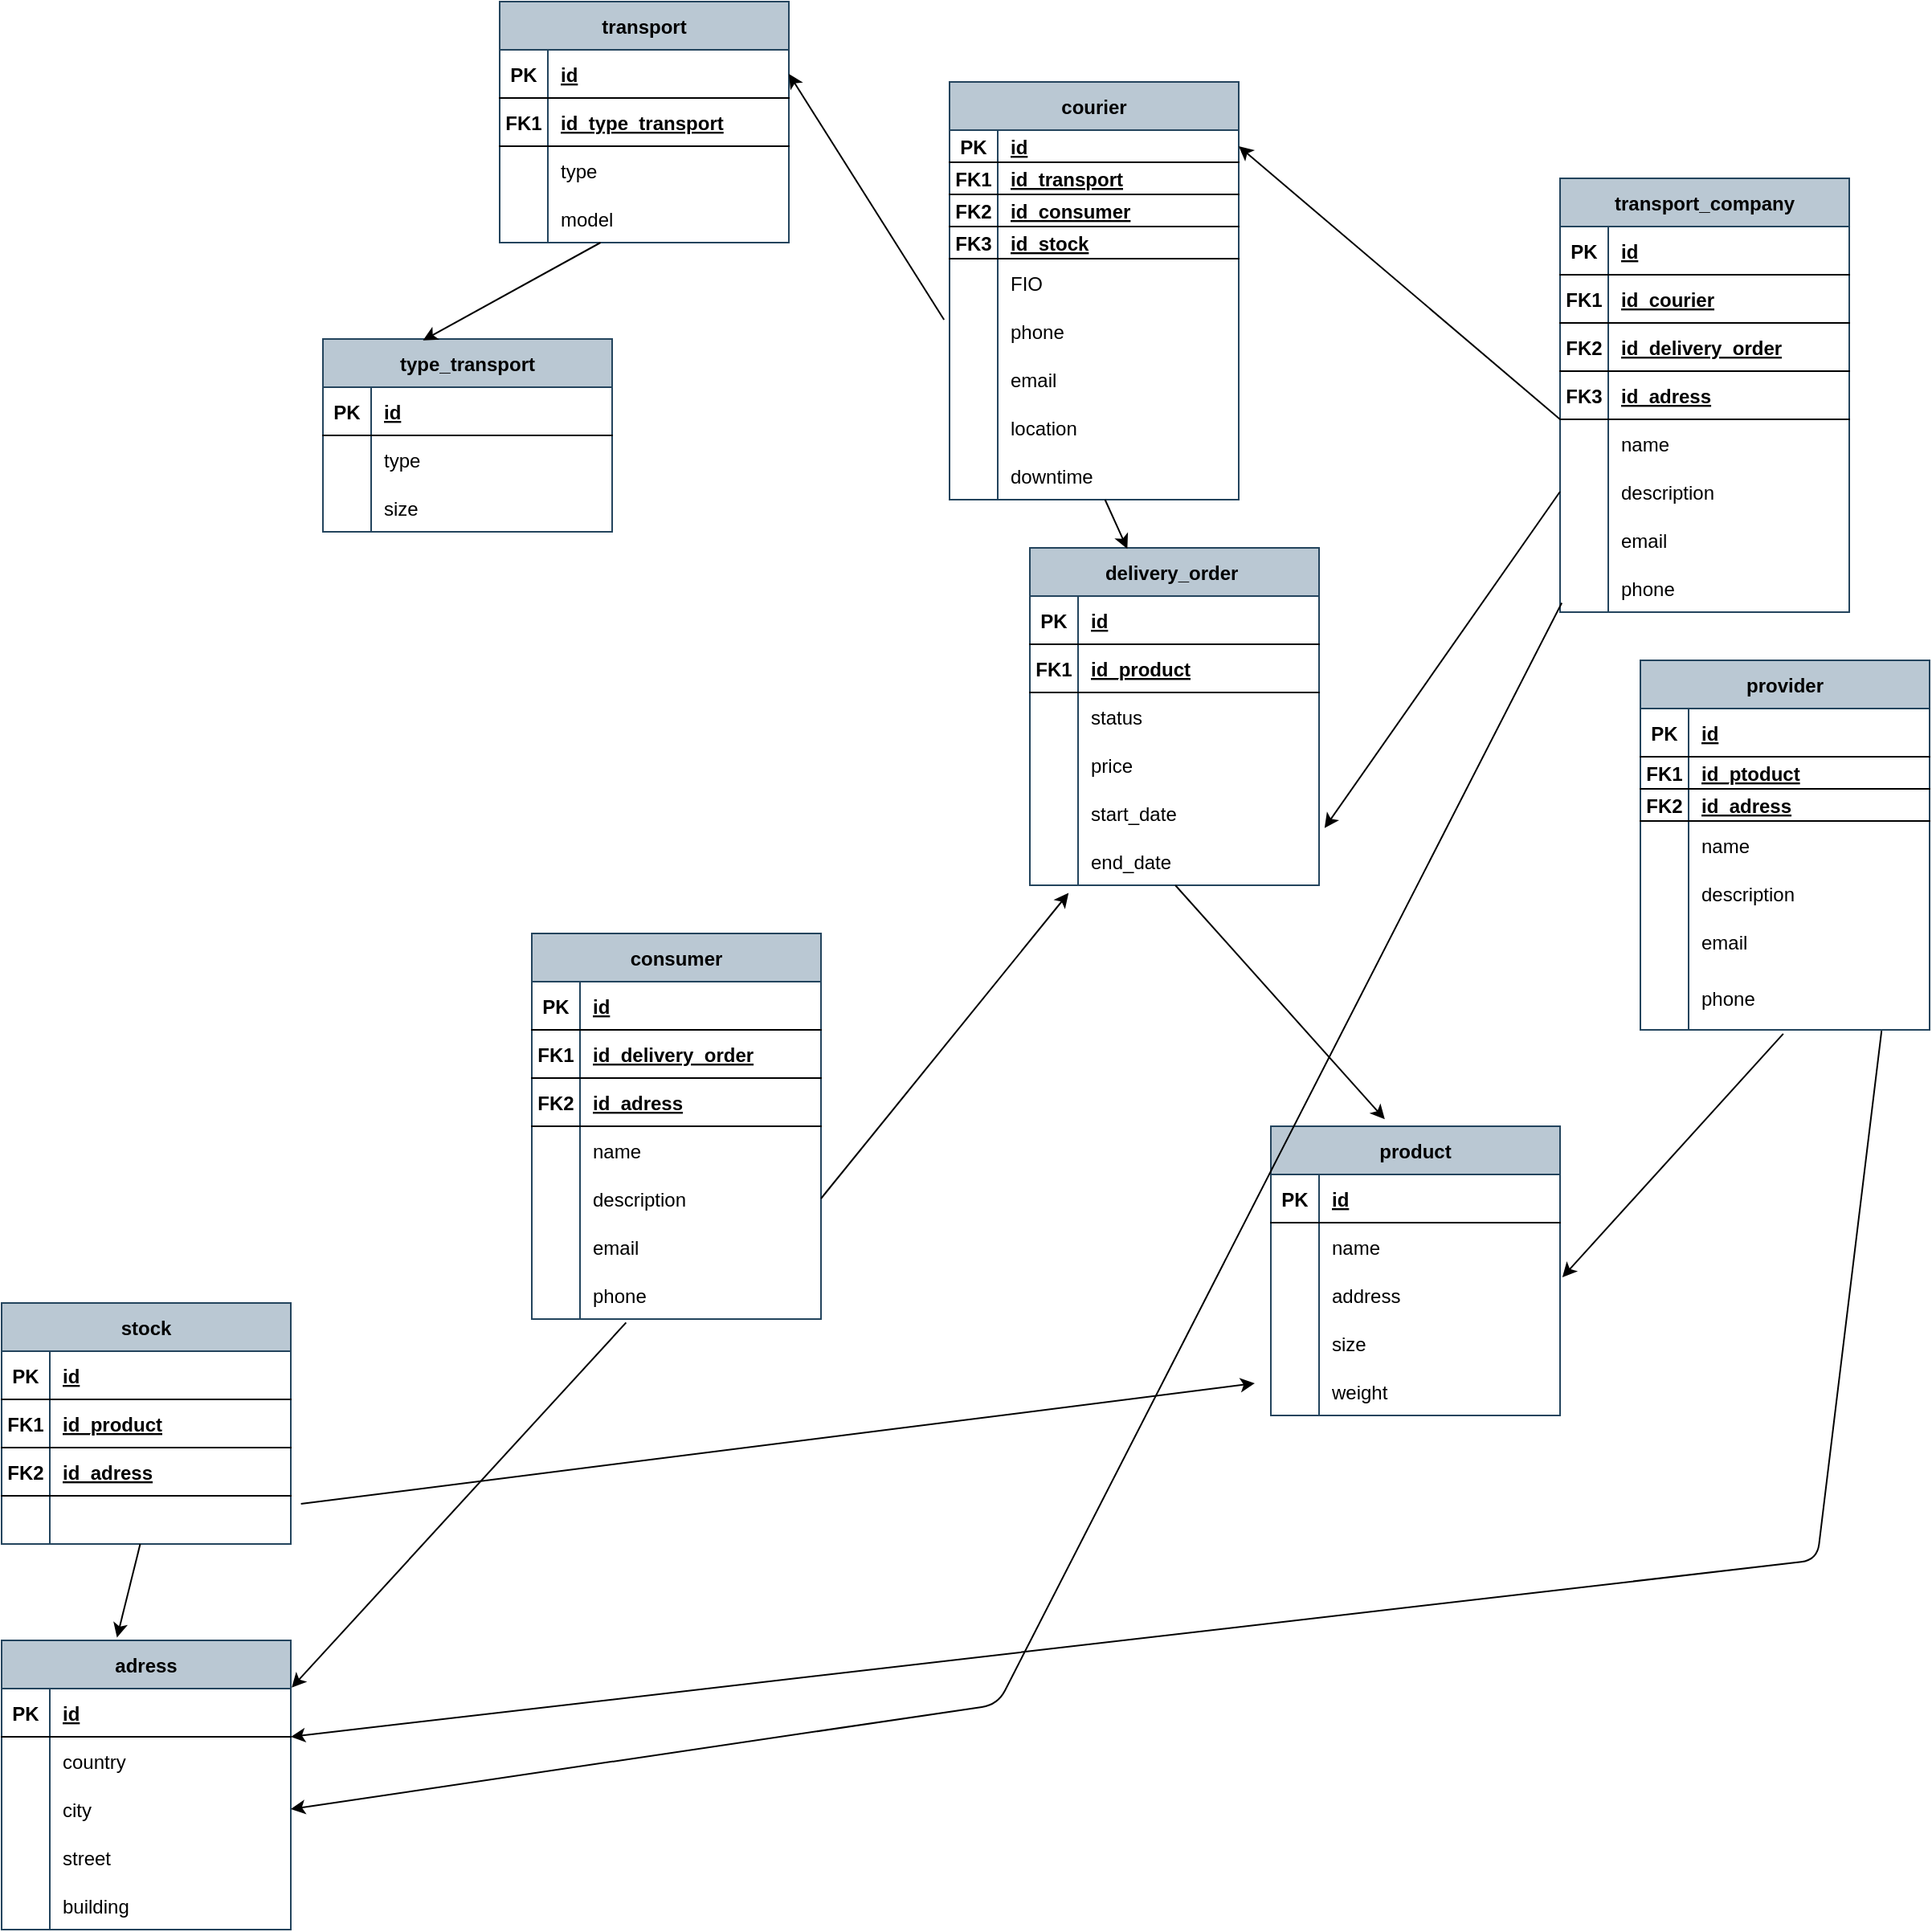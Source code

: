<mxfile version="13.7.9" type="device"><diagram id="W4LXOjsQwe17kjA9aUHv" name="Page-1"><mxGraphModel dx="2091" dy="592" grid="1" gridSize="10" guides="1" tooltips="1" connect="1" arrows="1" fold="1" page="1" pageScale="1" pageWidth="827" pageHeight="1169" math="0" shadow="0"><root><mxCell id="0"/><mxCell id="1" parent="0"/><mxCell id="3gaIEGtWZ-U2XISrjc1J-1" value="" style="shape=partialRectangle;collapsible=0;dropTarget=0;pointerEvents=0;fillColor=none;top=0;left=0;bottom=0;right=0;points=[[0,0.5],[1,0.5]];portConstraint=eastwest;container=0;" parent="1" vertex="1"><mxGeometry x="234" y="350" width="180" height="30" as="geometry"/></mxCell><mxCell id="3gaIEGtWZ-U2XISrjc1J-2" value="" style="shape=partialRectangle;connectable=0;fillColor=none;top=0;left=0;bottom=0;right=0;editable=1;overflow=hidden;" parent="1" vertex="1"><mxGeometry x="234" y="350" width="30" height="30" as="geometry"/></mxCell><mxCell id="3gaIEGtWZ-U2XISrjc1J-3" value="transport" style="shape=table;startSize=30;container=1;collapsible=1;childLayout=tableLayout;fixedRows=1;rowLines=0;fontStyle=1;align=center;resizeLast=1;fillColor=#bac8d3;strokeColor=#23445d;" parent="1" vertex="1"><mxGeometry x="-80" y="50" width="180" height="150" as="geometry"/></mxCell><mxCell id="3gaIEGtWZ-U2XISrjc1J-4" value="" style="shape=partialRectangle;collapsible=0;dropTarget=0;pointerEvents=0;fillColor=none;top=0;left=0;bottom=1;right=0;points=[[0,0.5],[1,0.5]];portConstraint=eastwest;" parent="3gaIEGtWZ-U2XISrjc1J-3" vertex="1"><mxGeometry y="30" width="180" height="30" as="geometry"/></mxCell><mxCell id="3gaIEGtWZ-U2XISrjc1J-5" value="PK" style="shape=partialRectangle;connectable=0;fillColor=none;top=0;left=0;bottom=0;right=0;fontStyle=1;overflow=hidden;" parent="3gaIEGtWZ-U2XISrjc1J-4" vertex="1"><mxGeometry width="30" height="30" as="geometry"/></mxCell><mxCell id="3gaIEGtWZ-U2XISrjc1J-6" value="id" style="shape=partialRectangle;connectable=0;fillColor=none;top=0;left=0;bottom=0;right=0;align=left;spacingLeft=6;fontStyle=5;overflow=hidden;" parent="3gaIEGtWZ-U2XISrjc1J-4" vertex="1"><mxGeometry x="30" width="150" height="30" as="geometry"/></mxCell><mxCell id="GhxAcWKMTeq2wot8rJBC-14" value="" style="shape=partialRectangle;collapsible=0;dropTarget=0;pointerEvents=0;fillColor=none;top=0;left=0;bottom=1;right=0;points=[[0,0.5],[1,0.5]];portConstraint=eastwest;" parent="3gaIEGtWZ-U2XISrjc1J-3" vertex="1"><mxGeometry y="60" width="180" height="30" as="geometry"/></mxCell><mxCell id="GhxAcWKMTeq2wot8rJBC-15" value="FK1" style="shape=partialRectangle;connectable=0;fillColor=none;top=0;left=0;bottom=0;right=0;fontStyle=1;overflow=hidden;" parent="GhxAcWKMTeq2wot8rJBC-14" vertex="1"><mxGeometry width="30" height="30" as="geometry"/></mxCell><mxCell id="GhxAcWKMTeq2wot8rJBC-16" value="id_type_transport" style="shape=partialRectangle;connectable=0;fillColor=none;top=0;left=0;bottom=0;right=0;align=left;spacingLeft=6;fontStyle=5;overflow=hidden;" parent="GhxAcWKMTeq2wot8rJBC-14" vertex="1"><mxGeometry x="30" width="150" height="30" as="geometry"/></mxCell><mxCell id="3gaIEGtWZ-U2XISrjc1J-7" value="" style="shape=partialRectangle;collapsible=0;dropTarget=0;pointerEvents=0;fillColor=none;top=0;left=0;bottom=0;right=0;points=[[0,0.5],[1,0.5]];portConstraint=eastwest;" parent="3gaIEGtWZ-U2XISrjc1J-3" vertex="1"><mxGeometry y="90" width="180" height="30" as="geometry"/></mxCell><mxCell id="3gaIEGtWZ-U2XISrjc1J-8" value="" style="shape=partialRectangle;connectable=0;fillColor=none;top=0;left=0;bottom=0;right=0;editable=1;overflow=hidden;" parent="3gaIEGtWZ-U2XISrjc1J-7" vertex="1"><mxGeometry width="30" height="30" as="geometry"/></mxCell><mxCell id="3gaIEGtWZ-U2XISrjc1J-9" value="type" style="shape=partialRectangle;connectable=0;fillColor=none;top=0;left=0;bottom=0;right=0;align=left;spacingLeft=6;overflow=hidden;" parent="3gaIEGtWZ-U2XISrjc1J-7" vertex="1"><mxGeometry x="30" width="150" height="30" as="geometry"/></mxCell><mxCell id="C0mLFdRt1O3bbJvV0khk-1" value="" style="shape=partialRectangle;collapsible=0;dropTarget=0;pointerEvents=0;fillColor=none;top=0;left=0;bottom=0;right=0;points=[[0,0.5],[1,0.5]];portConstraint=eastwest;" parent="3gaIEGtWZ-U2XISrjc1J-3" vertex="1"><mxGeometry y="120" width="180" height="30" as="geometry"/></mxCell><mxCell id="C0mLFdRt1O3bbJvV0khk-2" value="" style="shape=partialRectangle;connectable=0;fillColor=none;top=0;left=0;bottom=0;right=0;editable=1;overflow=hidden;" parent="C0mLFdRt1O3bbJvV0khk-1" vertex="1"><mxGeometry width="30" height="30" as="geometry"/></mxCell><mxCell id="C0mLFdRt1O3bbJvV0khk-3" value="model" style="shape=partialRectangle;connectable=0;fillColor=none;top=0;left=0;bottom=0;right=0;align=left;spacingLeft=6;overflow=hidden;" parent="C0mLFdRt1O3bbJvV0khk-1" vertex="1"><mxGeometry x="30" width="150" height="30" as="geometry"/></mxCell><mxCell id="3gaIEGtWZ-U2XISrjc1J-19" value="transport_company" style="shape=table;startSize=30;container=1;collapsible=1;childLayout=tableLayout;fixedRows=1;rowLines=0;fontStyle=1;align=center;resizeLast=1;fillColor=#bac8d3;strokeColor=#23445d;" parent="1" vertex="1"><mxGeometry x="580" y="160" width="180" height="270" as="geometry"/></mxCell><mxCell id="3gaIEGtWZ-U2XISrjc1J-20" value="" style="shape=partialRectangle;collapsible=0;dropTarget=0;pointerEvents=0;fillColor=none;top=0;left=0;bottom=1;right=0;points=[[0,0.5],[1,0.5]];portConstraint=eastwest;" parent="3gaIEGtWZ-U2XISrjc1J-19" vertex="1"><mxGeometry y="30" width="180" height="30" as="geometry"/></mxCell><mxCell id="3gaIEGtWZ-U2XISrjc1J-21" value="PK" style="shape=partialRectangle;connectable=0;fillColor=none;top=0;left=0;bottom=0;right=0;fontStyle=1;overflow=hidden;" parent="3gaIEGtWZ-U2XISrjc1J-20" vertex="1"><mxGeometry width="30" height="30" as="geometry"/></mxCell><mxCell id="3gaIEGtWZ-U2XISrjc1J-22" value="id" style="shape=partialRectangle;connectable=0;fillColor=none;top=0;left=0;bottom=0;right=0;align=left;spacingLeft=6;fontStyle=5;overflow=hidden;" parent="3gaIEGtWZ-U2XISrjc1J-20" vertex="1"><mxGeometry x="30" width="150" height="30" as="geometry"/></mxCell><mxCell id="3gaIEGtWZ-U2XISrjc1J-229" value="" style="shape=partialRectangle;collapsible=0;dropTarget=0;pointerEvents=0;fillColor=none;top=0;left=0;bottom=1;right=0;points=[[0,0.5],[1,0.5]];portConstraint=eastwest;" parent="3gaIEGtWZ-U2XISrjc1J-19" vertex="1"><mxGeometry y="60" width="180" height="30" as="geometry"/></mxCell><mxCell id="3gaIEGtWZ-U2XISrjc1J-230" value="FK1" style="shape=partialRectangle;connectable=0;fillColor=none;top=0;left=0;bottom=0;right=0;fontStyle=1;overflow=hidden;" parent="3gaIEGtWZ-U2XISrjc1J-229" vertex="1"><mxGeometry width="30" height="30" as="geometry"/></mxCell><mxCell id="3gaIEGtWZ-U2XISrjc1J-231" value="id_courier" style="shape=partialRectangle;connectable=0;fillColor=none;top=0;left=0;bottom=0;right=0;align=left;spacingLeft=6;fontStyle=5;overflow=hidden;" parent="3gaIEGtWZ-U2XISrjc1J-229" vertex="1"><mxGeometry x="30" width="150" height="30" as="geometry"/></mxCell><mxCell id="3gaIEGtWZ-U2XISrjc1J-232" value="" style="shape=partialRectangle;collapsible=0;dropTarget=0;pointerEvents=0;fillColor=none;top=0;left=0;bottom=1;right=0;points=[[0,0.5],[1,0.5]];portConstraint=eastwest;" parent="3gaIEGtWZ-U2XISrjc1J-19" vertex="1"><mxGeometry y="90" width="180" height="30" as="geometry"/></mxCell><mxCell id="3gaIEGtWZ-U2XISrjc1J-233" value="FK2" style="shape=partialRectangle;connectable=0;fillColor=none;top=0;left=0;bottom=0;right=0;fontStyle=1;overflow=hidden;" parent="3gaIEGtWZ-U2XISrjc1J-232" vertex="1"><mxGeometry width="30" height="30" as="geometry"/></mxCell><mxCell id="3gaIEGtWZ-U2XISrjc1J-234" value="id_delivery_order" style="shape=partialRectangle;connectable=0;fillColor=none;top=0;left=0;bottom=0;right=0;align=left;spacingLeft=6;fontStyle=5;overflow=hidden;" parent="3gaIEGtWZ-U2XISrjc1J-232" vertex="1"><mxGeometry x="30" width="150" height="30" as="geometry"/></mxCell><mxCell id="bGoB5J_R-L25DKtFoERe-9" value="" style="shape=partialRectangle;collapsible=0;dropTarget=0;pointerEvents=0;fillColor=none;top=0;left=0;bottom=1;right=0;points=[[0,0.5],[1,0.5]];portConstraint=eastwest;" parent="3gaIEGtWZ-U2XISrjc1J-19" vertex="1"><mxGeometry y="120" width="180" height="30" as="geometry"/></mxCell><mxCell id="bGoB5J_R-L25DKtFoERe-10" value="FK3" style="shape=partialRectangle;connectable=0;fillColor=none;top=0;left=0;bottom=0;right=0;fontStyle=1;overflow=hidden;" parent="bGoB5J_R-L25DKtFoERe-9" vertex="1"><mxGeometry width="30" height="30" as="geometry"/></mxCell><mxCell id="bGoB5J_R-L25DKtFoERe-11" value="id_adress" style="shape=partialRectangle;connectable=0;fillColor=none;top=0;left=0;bottom=0;right=0;align=left;spacingLeft=6;fontStyle=5;overflow=hidden;" parent="bGoB5J_R-L25DKtFoERe-9" vertex="1"><mxGeometry x="30" width="150" height="30" as="geometry"/></mxCell><mxCell id="3gaIEGtWZ-U2XISrjc1J-23" value="" style="shape=partialRectangle;collapsible=0;dropTarget=0;pointerEvents=0;fillColor=none;top=0;left=0;bottom=0;right=0;points=[[0,0.5],[1,0.5]];portConstraint=eastwest;" parent="3gaIEGtWZ-U2XISrjc1J-19" vertex="1"><mxGeometry y="150" width="180" height="30" as="geometry"/></mxCell><mxCell id="3gaIEGtWZ-U2XISrjc1J-24" value="" style="shape=partialRectangle;connectable=0;fillColor=none;top=0;left=0;bottom=0;right=0;editable=1;overflow=hidden;" parent="3gaIEGtWZ-U2XISrjc1J-23" vertex="1"><mxGeometry width="30" height="30" as="geometry"/></mxCell><mxCell id="3gaIEGtWZ-U2XISrjc1J-25" value="name" style="shape=partialRectangle;connectable=0;fillColor=none;top=0;left=0;bottom=0;right=0;align=left;spacingLeft=6;overflow=hidden;" parent="3gaIEGtWZ-U2XISrjc1J-23" vertex="1"><mxGeometry x="30" width="150" height="30" as="geometry"/></mxCell><mxCell id="3gaIEGtWZ-U2XISrjc1J-26" value="" style="shape=partialRectangle;collapsible=0;dropTarget=0;pointerEvents=0;fillColor=none;top=0;left=0;bottom=0;right=0;points=[[0,0.5],[1,0.5]];portConstraint=eastwest;" parent="3gaIEGtWZ-U2XISrjc1J-19" vertex="1"><mxGeometry y="180" width="180" height="30" as="geometry"/></mxCell><mxCell id="3gaIEGtWZ-U2XISrjc1J-27" value="" style="shape=partialRectangle;connectable=0;fillColor=none;top=0;left=0;bottom=0;right=0;editable=1;overflow=hidden;" parent="3gaIEGtWZ-U2XISrjc1J-26" vertex="1"><mxGeometry width="30" height="30" as="geometry"/></mxCell><mxCell id="3gaIEGtWZ-U2XISrjc1J-28" value="description" style="shape=partialRectangle;connectable=0;fillColor=none;top=0;left=0;bottom=0;right=0;align=left;spacingLeft=6;overflow=hidden;" parent="3gaIEGtWZ-U2XISrjc1J-26" vertex="1"><mxGeometry x="30" width="150" height="30" as="geometry"/></mxCell><mxCell id="3gaIEGtWZ-U2XISrjc1J-32" value="" style="shape=partialRectangle;collapsible=0;dropTarget=0;pointerEvents=0;fillColor=none;top=0;left=0;bottom=0;right=0;points=[[0,0.5],[1,0.5]];portConstraint=eastwest;" parent="3gaIEGtWZ-U2XISrjc1J-19" vertex="1"><mxGeometry y="210" width="180" height="30" as="geometry"/></mxCell><mxCell id="3gaIEGtWZ-U2XISrjc1J-33" value="" style="shape=partialRectangle;connectable=0;fillColor=none;top=0;left=0;bottom=0;right=0;editable=1;overflow=hidden;" parent="3gaIEGtWZ-U2XISrjc1J-32" vertex="1"><mxGeometry width="30" height="30" as="geometry"/></mxCell><mxCell id="3gaIEGtWZ-U2XISrjc1J-34" value="email" style="shape=partialRectangle;connectable=0;fillColor=none;top=0;left=0;bottom=0;right=0;align=left;spacingLeft=6;overflow=hidden;" parent="3gaIEGtWZ-U2XISrjc1J-32" vertex="1"><mxGeometry x="30" width="150" height="30" as="geometry"/></mxCell><mxCell id="3gaIEGtWZ-U2XISrjc1J-35" value="" style="shape=partialRectangle;collapsible=0;dropTarget=0;pointerEvents=0;fillColor=none;top=0;left=0;bottom=0;right=0;points=[[0,0.5],[1,0.5]];portConstraint=eastwest;" parent="3gaIEGtWZ-U2XISrjc1J-19" vertex="1"><mxGeometry y="240" width="180" height="30" as="geometry"/></mxCell><mxCell id="3gaIEGtWZ-U2XISrjc1J-36" value="" style="shape=partialRectangle;connectable=0;fillColor=none;top=0;left=0;bottom=0;right=0;editable=1;overflow=hidden;" parent="3gaIEGtWZ-U2XISrjc1J-35" vertex="1"><mxGeometry width="30" height="30" as="geometry"/></mxCell><mxCell id="3gaIEGtWZ-U2XISrjc1J-37" value="phone" style="shape=partialRectangle;connectable=0;fillColor=none;top=0;left=0;bottom=0;right=0;align=left;spacingLeft=6;overflow=hidden;" parent="3gaIEGtWZ-U2XISrjc1J-35" vertex="1"><mxGeometry x="30" width="150" height="30" as="geometry"/></mxCell><mxCell id="3gaIEGtWZ-U2XISrjc1J-57" value="delivery_order " style="shape=table;startSize=30;container=1;collapsible=1;childLayout=tableLayout;fixedRows=1;rowLines=0;fontStyle=1;align=center;resizeLast=1;fillColor=#bac8d3;strokeColor=#23445d;" parent="1" vertex="1"><mxGeometry x="250" y="390" width="180" height="210" as="geometry"/></mxCell><mxCell id="3gaIEGtWZ-U2XISrjc1J-58" value="" style="shape=partialRectangle;collapsible=0;dropTarget=0;pointerEvents=0;fillColor=none;top=0;left=0;bottom=1;right=0;points=[[0,0.5],[1,0.5]];portConstraint=eastwest;" parent="3gaIEGtWZ-U2XISrjc1J-57" vertex="1"><mxGeometry y="30" width="180" height="30" as="geometry"/></mxCell><mxCell id="3gaIEGtWZ-U2XISrjc1J-59" value="PK" style="shape=partialRectangle;connectable=0;fillColor=none;top=0;left=0;bottom=0;right=0;fontStyle=1;overflow=hidden;" parent="3gaIEGtWZ-U2XISrjc1J-58" vertex="1"><mxGeometry width="30" height="30" as="geometry"/></mxCell><mxCell id="3gaIEGtWZ-U2XISrjc1J-60" value="id" style="shape=partialRectangle;connectable=0;fillColor=none;top=0;left=0;bottom=0;right=0;align=left;spacingLeft=6;fontStyle=5;overflow=hidden;" parent="3gaIEGtWZ-U2XISrjc1J-58" vertex="1"><mxGeometry x="30" width="150" height="30" as="geometry"/></mxCell><mxCell id="3gaIEGtWZ-U2XISrjc1J-235" value="" style="shape=partialRectangle;collapsible=0;dropTarget=0;pointerEvents=0;fillColor=none;top=0;left=0;bottom=1;right=0;points=[[0,0.5],[1,0.5]];portConstraint=eastwest;" parent="3gaIEGtWZ-U2XISrjc1J-57" vertex="1"><mxGeometry y="60" width="180" height="30" as="geometry"/></mxCell><mxCell id="3gaIEGtWZ-U2XISrjc1J-236" value="FK1" style="shape=partialRectangle;connectable=0;fillColor=none;top=0;left=0;bottom=0;right=0;fontStyle=1;overflow=hidden;" parent="3gaIEGtWZ-U2XISrjc1J-235" vertex="1"><mxGeometry width="30" height="30" as="geometry"/></mxCell><mxCell id="3gaIEGtWZ-U2XISrjc1J-237" value="id_product" style="shape=partialRectangle;connectable=0;fillColor=none;top=0;left=0;bottom=0;right=0;align=left;spacingLeft=6;fontStyle=5;overflow=hidden;" parent="3gaIEGtWZ-U2XISrjc1J-235" vertex="1"><mxGeometry x="30" width="150" height="30" as="geometry"/></mxCell><mxCell id="3gaIEGtWZ-U2XISrjc1J-61" value="" style="shape=partialRectangle;collapsible=0;dropTarget=0;pointerEvents=0;fillColor=none;top=0;left=0;bottom=0;right=0;points=[[0,0.5],[1,0.5]];portConstraint=eastwest;" parent="3gaIEGtWZ-U2XISrjc1J-57" vertex="1"><mxGeometry y="90" width="180" height="30" as="geometry"/></mxCell><mxCell id="3gaIEGtWZ-U2XISrjc1J-62" value="" style="shape=partialRectangle;connectable=0;fillColor=none;top=0;left=0;bottom=0;right=0;editable=1;overflow=hidden;" parent="3gaIEGtWZ-U2XISrjc1J-61" vertex="1"><mxGeometry width="30" height="30" as="geometry"/></mxCell><mxCell id="3gaIEGtWZ-U2XISrjc1J-63" value="status" style="shape=partialRectangle;connectable=0;fillColor=none;top=0;left=0;bottom=0;right=0;align=left;spacingLeft=6;overflow=hidden;" parent="3gaIEGtWZ-U2XISrjc1J-61" vertex="1"><mxGeometry x="30" width="150" height="30" as="geometry"/></mxCell><mxCell id="3gaIEGtWZ-U2XISrjc1J-64" value="" style="shape=partialRectangle;collapsible=0;dropTarget=0;pointerEvents=0;fillColor=none;top=0;left=0;bottom=0;right=0;points=[[0,0.5],[1,0.5]];portConstraint=eastwest;" parent="3gaIEGtWZ-U2XISrjc1J-57" vertex="1"><mxGeometry y="120" width="180" height="30" as="geometry"/></mxCell><mxCell id="3gaIEGtWZ-U2XISrjc1J-65" value="" style="shape=partialRectangle;connectable=0;fillColor=none;top=0;left=0;bottom=0;right=0;editable=1;overflow=hidden;" parent="3gaIEGtWZ-U2XISrjc1J-64" vertex="1"><mxGeometry width="30" height="30" as="geometry"/></mxCell><mxCell id="3gaIEGtWZ-U2XISrjc1J-66" value="price" style="shape=partialRectangle;connectable=0;fillColor=none;top=0;left=0;bottom=0;right=0;align=left;spacingLeft=6;overflow=hidden;" parent="3gaIEGtWZ-U2XISrjc1J-64" vertex="1"><mxGeometry x="30" width="150" height="30" as="geometry"/></mxCell><mxCell id="3gaIEGtWZ-U2XISrjc1J-67" value="" style="shape=partialRectangle;collapsible=0;dropTarget=0;pointerEvents=0;fillColor=none;top=0;left=0;bottom=0;right=0;points=[[0,0.5],[1,0.5]];portConstraint=eastwest;" parent="3gaIEGtWZ-U2XISrjc1J-57" vertex="1"><mxGeometry y="150" width="180" height="30" as="geometry"/></mxCell><mxCell id="3gaIEGtWZ-U2XISrjc1J-68" value="" style="shape=partialRectangle;connectable=0;fillColor=none;top=0;left=0;bottom=0;right=0;editable=1;overflow=hidden;" parent="3gaIEGtWZ-U2XISrjc1J-67" vertex="1"><mxGeometry width="30" height="30" as="geometry"/></mxCell><mxCell id="3gaIEGtWZ-U2XISrjc1J-69" value="start_date" style="shape=partialRectangle;connectable=0;fillColor=none;top=0;left=0;bottom=0;right=0;align=left;spacingLeft=6;overflow=hidden;" parent="3gaIEGtWZ-U2XISrjc1J-67" vertex="1"><mxGeometry x="30" width="150" height="30" as="geometry"/></mxCell><mxCell id="3gaIEGtWZ-U2XISrjc1J-70" value="" style="shape=partialRectangle;collapsible=0;dropTarget=0;pointerEvents=0;fillColor=none;top=0;left=0;bottom=0;right=0;points=[[0,0.5],[1,0.5]];portConstraint=eastwest;" parent="3gaIEGtWZ-U2XISrjc1J-57" vertex="1"><mxGeometry y="180" width="180" height="30" as="geometry"/></mxCell><mxCell id="3gaIEGtWZ-U2XISrjc1J-71" value="" style="shape=partialRectangle;connectable=0;fillColor=none;top=0;left=0;bottom=0;right=0;editable=1;overflow=hidden;" parent="3gaIEGtWZ-U2XISrjc1J-70" vertex="1"><mxGeometry width="30" height="30" as="geometry"/></mxCell><mxCell id="3gaIEGtWZ-U2XISrjc1J-72" value="end_date" style="shape=partialRectangle;connectable=0;fillColor=none;top=0;left=0;bottom=0;right=0;align=left;spacingLeft=6;overflow=hidden;" parent="3gaIEGtWZ-U2XISrjc1J-70" vertex="1"><mxGeometry x="30" width="150" height="30" as="geometry"/></mxCell><mxCell id="3gaIEGtWZ-U2XISrjc1J-79" value="consumer" style="shape=table;startSize=30;container=1;collapsible=1;childLayout=tableLayout;fixedRows=1;rowLines=0;fontStyle=1;align=center;resizeLast=1;fillColor=#bac8d3;strokeColor=#23445d;" parent="1" vertex="1"><mxGeometry x="-60" y="630" width="180" height="240" as="geometry"/></mxCell><mxCell id="3gaIEGtWZ-U2XISrjc1J-80" value="" style="shape=partialRectangle;collapsible=0;dropTarget=0;pointerEvents=0;fillColor=none;top=0;left=0;bottom=1;right=0;points=[[0,0.5],[1,0.5]];portConstraint=eastwest;" parent="3gaIEGtWZ-U2XISrjc1J-79" vertex="1"><mxGeometry y="30" width="180" height="30" as="geometry"/></mxCell><mxCell id="3gaIEGtWZ-U2XISrjc1J-81" value="PK" style="shape=partialRectangle;connectable=0;fillColor=none;top=0;left=0;bottom=0;right=0;fontStyle=1;overflow=hidden;" parent="3gaIEGtWZ-U2XISrjc1J-80" vertex="1"><mxGeometry width="30" height="30" as="geometry"/></mxCell><mxCell id="3gaIEGtWZ-U2XISrjc1J-82" value="id" style="shape=partialRectangle;connectable=0;fillColor=none;top=0;left=0;bottom=0;right=0;align=left;spacingLeft=6;fontStyle=5;overflow=hidden;" parent="3gaIEGtWZ-U2XISrjc1J-80" vertex="1"><mxGeometry x="30" width="150" height="30" as="geometry"/></mxCell><mxCell id="3gaIEGtWZ-U2XISrjc1J-238" value="" style="shape=partialRectangle;collapsible=0;dropTarget=0;pointerEvents=0;fillColor=none;top=0;left=0;bottom=1;right=0;points=[[0,0.5],[1,0.5]];portConstraint=eastwest;" parent="3gaIEGtWZ-U2XISrjc1J-79" vertex="1"><mxGeometry y="60" width="180" height="30" as="geometry"/></mxCell><mxCell id="3gaIEGtWZ-U2XISrjc1J-239" value="FK1" style="shape=partialRectangle;connectable=0;fillColor=none;top=0;left=0;bottom=0;right=0;fontStyle=1;overflow=hidden;" parent="3gaIEGtWZ-U2XISrjc1J-238" vertex="1"><mxGeometry width="30" height="30" as="geometry"/></mxCell><mxCell id="3gaIEGtWZ-U2XISrjc1J-240" value="id_delivery_order" style="shape=partialRectangle;connectable=0;fillColor=none;top=0;left=0;bottom=0;right=0;align=left;spacingLeft=6;fontStyle=5;overflow=hidden;" parent="3gaIEGtWZ-U2XISrjc1J-238" vertex="1"><mxGeometry x="30" width="150" height="30" as="geometry"/></mxCell><mxCell id="bGoB5J_R-L25DKtFoERe-2" value="" style="shape=partialRectangle;collapsible=0;dropTarget=0;pointerEvents=0;fillColor=none;top=0;left=0;bottom=1;right=0;points=[[0,0.5],[1,0.5]];portConstraint=eastwest;" parent="3gaIEGtWZ-U2XISrjc1J-79" vertex="1"><mxGeometry y="90" width="180" height="30" as="geometry"/></mxCell><mxCell id="bGoB5J_R-L25DKtFoERe-3" value="FK2" style="shape=partialRectangle;connectable=0;fillColor=none;top=0;left=0;bottom=0;right=0;fontStyle=1;overflow=hidden;" parent="bGoB5J_R-L25DKtFoERe-2" vertex="1"><mxGeometry width="30" height="30" as="geometry"/></mxCell><mxCell id="bGoB5J_R-L25DKtFoERe-4" value="id_adress" style="shape=partialRectangle;connectable=0;fillColor=none;top=0;left=0;bottom=0;right=0;align=left;spacingLeft=6;fontStyle=5;overflow=hidden;" parent="bGoB5J_R-L25DKtFoERe-2" vertex="1"><mxGeometry x="30" width="150" height="30" as="geometry"/></mxCell><mxCell id="3gaIEGtWZ-U2XISrjc1J-83" value="" style="shape=partialRectangle;collapsible=0;dropTarget=0;pointerEvents=0;fillColor=none;top=0;left=0;bottom=0;right=0;points=[[0,0.5],[1,0.5]];portConstraint=eastwest;" parent="3gaIEGtWZ-U2XISrjc1J-79" vertex="1"><mxGeometry y="120" width="180" height="30" as="geometry"/></mxCell><mxCell id="3gaIEGtWZ-U2XISrjc1J-84" value="" style="shape=partialRectangle;connectable=0;fillColor=none;top=0;left=0;bottom=0;right=0;editable=1;overflow=hidden;" parent="3gaIEGtWZ-U2XISrjc1J-83" vertex="1"><mxGeometry width="30" height="30" as="geometry"/></mxCell><mxCell id="3gaIEGtWZ-U2XISrjc1J-85" value="name" style="shape=partialRectangle;connectable=0;fillColor=none;top=0;left=0;bottom=0;right=0;align=left;spacingLeft=6;overflow=hidden;" parent="3gaIEGtWZ-U2XISrjc1J-83" vertex="1"><mxGeometry x="30" width="150" height="30" as="geometry"/></mxCell><mxCell id="3gaIEGtWZ-U2XISrjc1J-86" value="" style="shape=partialRectangle;collapsible=0;dropTarget=0;pointerEvents=0;fillColor=none;top=0;left=0;bottom=0;right=0;points=[[0,0.5],[1,0.5]];portConstraint=eastwest;" parent="3gaIEGtWZ-U2XISrjc1J-79" vertex="1"><mxGeometry y="150" width="180" height="30" as="geometry"/></mxCell><mxCell id="3gaIEGtWZ-U2XISrjc1J-87" value="" style="shape=partialRectangle;connectable=0;fillColor=none;top=0;left=0;bottom=0;right=0;editable=1;overflow=hidden;" parent="3gaIEGtWZ-U2XISrjc1J-86" vertex="1"><mxGeometry width="30" height="30" as="geometry"/></mxCell><mxCell id="3gaIEGtWZ-U2XISrjc1J-88" value="description" style="shape=partialRectangle;connectable=0;fillColor=none;top=0;left=0;bottom=0;right=0;align=left;spacingLeft=6;overflow=hidden;" parent="3gaIEGtWZ-U2XISrjc1J-86" vertex="1"><mxGeometry x="30" width="150" height="30" as="geometry"/></mxCell><mxCell id="3gaIEGtWZ-U2XISrjc1J-92" value="" style="shape=partialRectangle;collapsible=0;dropTarget=0;pointerEvents=0;fillColor=none;top=0;left=0;bottom=0;right=0;points=[[0,0.5],[1,0.5]];portConstraint=eastwest;" parent="3gaIEGtWZ-U2XISrjc1J-79" vertex="1"><mxGeometry y="180" width="180" height="30" as="geometry"/></mxCell><mxCell id="3gaIEGtWZ-U2XISrjc1J-93" value="" style="shape=partialRectangle;connectable=0;fillColor=none;top=0;left=0;bottom=0;right=0;editable=1;overflow=hidden;" parent="3gaIEGtWZ-U2XISrjc1J-92" vertex="1"><mxGeometry width="30" height="30" as="geometry"/></mxCell><mxCell id="3gaIEGtWZ-U2XISrjc1J-94" value="email" style="shape=partialRectangle;connectable=0;fillColor=none;top=0;left=0;bottom=0;right=0;align=left;spacingLeft=6;overflow=hidden;" parent="3gaIEGtWZ-U2XISrjc1J-92" vertex="1"><mxGeometry x="30" width="150" height="30" as="geometry"/></mxCell><mxCell id="3gaIEGtWZ-U2XISrjc1J-95" value="" style="shape=partialRectangle;collapsible=0;dropTarget=0;pointerEvents=0;fillColor=none;top=0;left=0;bottom=0;right=0;points=[[0,0.5],[1,0.5]];portConstraint=eastwest;" parent="3gaIEGtWZ-U2XISrjc1J-79" vertex="1"><mxGeometry y="210" width="180" height="30" as="geometry"/></mxCell><mxCell id="3gaIEGtWZ-U2XISrjc1J-96" value="" style="shape=partialRectangle;connectable=0;fillColor=none;top=0;left=0;bottom=0;right=0;editable=1;overflow=hidden;" parent="3gaIEGtWZ-U2XISrjc1J-95" vertex="1"><mxGeometry width="30" height="30" as="geometry"/></mxCell><mxCell id="3gaIEGtWZ-U2XISrjc1J-97" value="phone" style="shape=partialRectangle;connectable=0;fillColor=none;top=0;left=0;bottom=0;right=0;align=left;spacingLeft=6;overflow=hidden;" parent="3gaIEGtWZ-U2XISrjc1J-95" vertex="1"><mxGeometry x="30" width="150" height="30" as="geometry"/></mxCell><mxCell id="3gaIEGtWZ-U2XISrjc1J-38" value="courier" style="shape=table;startSize=30;container=1;collapsible=1;childLayout=tableLayout;fixedRows=1;rowLines=0;fontStyle=1;align=center;resizeLast=1;fillColor=#bac8d3;strokeColor=#23445d;" parent="1" vertex="1"><mxGeometry x="200" y="100" width="180" height="260" as="geometry"/></mxCell><mxCell id="3gaIEGtWZ-U2XISrjc1J-39" value="" style="shape=partialRectangle;collapsible=0;dropTarget=0;pointerEvents=0;fillColor=none;top=0;left=0;bottom=1;right=0;points=[[0,0.5],[1,0.5]];portConstraint=eastwest;" parent="3gaIEGtWZ-U2XISrjc1J-38" vertex="1"><mxGeometry y="30" width="180" height="20" as="geometry"/></mxCell><mxCell id="3gaIEGtWZ-U2XISrjc1J-40" value="PK" style="shape=partialRectangle;connectable=0;fillColor=none;top=0;left=0;bottom=0;right=0;fontStyle=1;overflow=hidden;" parent="3gaIEGtWZ-U2XISrjc1J-39" vertex="1"><mxGeometry width="30" height="20" as="geometry"/></mxCell><mxCell id="3gaIEGtWZ-U2XISrjc1J-41" value="id" style="shape=partialRectangle;connectable=0;fillColor=none;top=0;left=0;bottom=0;right=0;align=left;spacingLeft=6;fontStyle=5;overflow=hidden;" parent="3gaIEGtWZ-U2XISrjc1J-39" vertex="1"><mxGeometry x="30" width="150" height="20" as="geometry"/></mxCell><mxCell id="3gaIEGtWZ-U2XISrjc1J-182" value="" style="shape=partialRectangle;collapsible=0;dropTarget=0;pointerEvents=0;fillColor=none;top=0;left=0;bottom=1;right=0;points=[[0,0.5],[1,0.5]];portConstraint=eastwest;" parent="3gaIEGtWZ-U2XISrjc1J-38" vertex="1"><mxGeometry y="50" width="180" height="20" as="geometry"/></mxCell><mxCell id="3gaIEGtWZ-U2XISrjc1J-183" value="FK1" style="shape=partialRectangle;connectable=0;fillColor=none;top=0;left=0;bottom=0;right=0;fontStyle=1;overflow=hidden;" parent="3gaIEGtWZ-U2XISrjc1J-182" vertex="1"><mxGeometry width="30" height="20" as="geometry"/></mxCell><mxCell id="3gaIEGtWZ-U2XISrjc1J-184" value="id_transport" style="shape=partialRectangle;connectable=0;fillColor=none;top=0;left=0;bottom=0;right=0;align=left;spacingLeft=6;fontStyle=5;overflow=hidden;" parent="3gaIEGtWZ-U2XISrjc1J-182" vertex="1"><mxGeometry x="30" width="150" height="20" as="geometry"/></mxCell><mxCell id="3gaIEGtWZ-U2XISrjc1J-207" value="" style="shape=partialRectangle;collapsible=0;dropTarget=0;pointerEvents=0;fillColor=none;top=0;left=0;bottom=1;right=0;points=[[0,0.5],[1,0.5]];portConstraint=eastwest;" parent="3gaIEGtWZ-U2XISrjc1J-38" vertex="1"><mxGeometry y="70" width="180" height="20" as="geometry"/></mxCell><mxCell id="3gaIEGtWZ-U2XISrjc1J-208" value="FK2" style="shape=partialRectangle;connectable=0;fillColor=none;top=0;left=0;bottom=0;right=0;fontStyle=1;overflow=hidden;" parent="3gaIEGtWZ-U2XISrjc1J-207" vertex="1"><mxGeometry width="30" height="20" as="geometry"/></mxCell><mxCell id="3gaIEGtWZ-U2XISrjc1J-209" value="id_consumer" style="shape=partialRectangle;connectable=0;fillColor=none;top=0;left=0;bottom=0;right=0;align=left;spacingLeft=6;fontStyle=5;overflow=hidden;" parent="3gaIEGtWZ-U2XISrjc1J-207" vertex="1"><mxGeometry x="30" width="150" height="20" as="geometry"/></mxCell><mxCell id="3gaIEGtWZ-U2XISrjc1J-210" value="" style="shape=partialRectangle;collapsible=0;dropTarget=0;pointerEvents=0;fillColor=none;top=0;left=0;bottom=1;right=0;points=[[0,0.5],[1,0.5]];portConstraint=eastwest;" parent="3gaIEGtWZ-U2XISrjc1J-38" vertex="1"><mxGeometry y="90" width="180" height="20" as="geometry"/></mxCell><mxCell id="3gaIEGtWZ-U2XISrjc1J-211" value="FK3" style="shape=partialRectangle;connectable=0;fillColor=none;top=0;left=0;bottom=0;right=0;fontStyle=1;overflow=hidden;" parent="3gaIEGtWZ-U2XISrjc1J-210" vertex="1"><mxGeometry width="30" height="20" as="geometry"/></mxCell><mxCell id="3gaIEGtWZ-U2XISrjc1J-212" value="id_stock" style="shape=partialRectangle;connectable=0;fillColor=none;top=0;left=0;bottom=0;right=0;align=left;spacingLeft=6;fontStyle=5;overflow=hidden;" parent="3gaIEGtWZ-U2XISrjc1J-210" vertex="1"><mxGeometry x="30" width="150" height="20" as="geometry"/></mxCell><mxCell id="3gaIEGtWZ-U2XISrjc1J-42" value="" style="shape=partialRectangle;collapsible=0;dropTarget=0;pointerEvents=0;fillColor=none;top=0;left=0;bottom=0;right=0;points=[[0,0.5],[1,0.5]];portConstraint=eastwest;" parent="3gaIEGtWZ-U2XISrjc1J-38" vertex="1"><mxGeometry y="110" width="180" height="30" as="geometry"/></mxCell><mxCell id="3gaIEGtWZ-U2XISrjc1J-43" value="" style="shape=partialRectangle;connectable=0;fillColor=none;top=0;left=0;bottom=0;right=0;editable=1;overflow=hidden;" parent="3gaIEGtWZ-U2XISrjc1J-42" vertex="1"><mxGeometry width="30" height="30" as="geometry"/></mxCell><mxCell id="3gaIEGtWZ-U2XISrjc1J-44" value="FIO" style="shape=partialRectangle;connectable=0;fillColor=none;top=0;left=0;bottom=0;right=0;align=left;spacingLeft=6;overflow=hidden;" parent="3gaIEGtWZ-U2XISrjc1J-42" vertex="1"><mxGeometry x="30" width="150" height="30" as="geometry"/></mxCell><mxCell id="3gaIEGtWZ-U2XISrjc1J-45" value="" style="shape=partialRectangle;collapsible=0;dropTarget=0;pointerEvents=0;fillColor=none;top=0;left=0;bottom=0;right=0;points=[[0,0.5],[1,0.5]];portConstraint=eastwest;" parent="3gaIEGtWZ-U2XISrjc1J-38" vertex="1"><mxGeometry y="140" width="180" height="30" as="geometry"/></mxCell><mxCell id="3gaIEGtWZ-U2XISrjc1J-46" value="" style="shape=partialRectangle;connectable=0;fillColor=none;top=0;left=0;bottom=0;right=0;editable=1;overflow=hidden;" parent="3gaIEGtWZ-U2XISrjc1J-45" vertex="1"><mxGeometry width="30" height="30" as="geometry"/></mxCell><mxCell id="3gaIEGtWZ-U2XISrjc1J-47" value="phone" style="shape=partialRectangle;connectable=0;fillColor=none;top=0;left=0;bottom=0;right=0;align=left;spacingLeft=6;overflow=hidden;" parent="3gaIEGtWZ-U2XISrjc1J-45" vertex="1"><mxGeometry x="30" width="150" height="30" as="geometry"/></mxCell><mxCell id="3gaIEGtWZ-U2XISrjc1J-48" value="" style="shape=partialRectangle;collapsible=0;dropTarget=0;pointerEvents=0;fillColor=none;top=0;left=0;bottom=0;right=0;points=[[0,0.5],[1,0.5]];portConstraint=eastwest;" parent="3gaIEGtWZ-U2XISrjc1J-38" vertex="1"><mxGeometry y="170" width="180" height="30" as="geometry"/></mxCell><mxCell id="3gaIEGtWZ-U2XISrjc1J-49" value="" style="shape=partialRectangle;connectable=0;fillColor=none;top=0;left=0;bottom=0;right=0;editable=1;overflow=hidden;" parent="3gaIEGtWZ-U2XISrjc1J-48" vertex="1"><mxGeometry width="30" height="30" as="geometry"/></mxCell><mxCell id="3gaIEGtWZ-U2XISrjc1J-50" value="email" style="shape=partialRectangle;connectable=0;fillColor=none;top=0;left=0;bottom=0;right=0;align=left;spacingLeft=6;overflow=hidden;" parent="3gaIEGtWZ-U2XISrjc1J-48" vertex="1"><mxGeometry x="30" width="150" height="30" as="geometry"/></mxCell><mxCell id="3gaIEGtWZ-U2XISrjc1J-51" value="" style="shape=partialRectangle;collapsible=0;dropTarget=0;pointerEvents=0;fillColor=none;top=0;left=0;bottom=0;right=0;points=[[0,0.5],[1,0.5]];portConstraint=eastwest;" parent="3gaIEGtWZ-U2XISrjc1J-38" vertex="1"><mxGeometry y="200" width="180" height="30" as="geometry"/></mxCell><mxCell id="3gaIEGtWZ-U2XISrjc1J-52" value="" style="shape=partialRectangle;connectable=0;fillColor=none;top=0;left=0;bottom=0;right=0;editable=1;overflow=hidden;" parent="3gaIEGtWZ-U2XISrjc1J-51" vertex="1"><mxGeometry width="30" height="30" as="geometry"/></mxCell><mxCell id="3gaIEGtWZ-U2XISrjc1J-53" value="location" style="shape=partialRectangle;connectable=0;fillColor=none;top=0;left=0;bottom=0;right=0;align=left;spacingLeft=6;overflow=hidden;" parent="3gaIEGtWZ-U2XISrjc1J-51" vertex="1"><mxGeometry x="30" width="150" height="30" as="geometry"/></mxCell><mxCell id="3gaIEGtWZ-U2XISrjc1J-54" value="" style="shape=partialRectangle;collapsible=0;dropTarget=0;pointerEvents=0;fillColor=none;top=0;left=0;bottom=0;right=0;points=[[0,0.5],[1,0.5]];portConstraint=eastwest;" parent="3gaIEGtWZ-U2XISrjc1J-38" vertex="1"><mxGeometry y="230" width="180" height="30" as="geometry"/></mxCell><mxCell id="3gaIEGtWZ-U2XISrjc1J-55" value="" style="shape=partialRectangle;connectable=0;fillColor=none;top=0;left=0;bottom=0;right=0;editable=1;overflow=hidden;" parent="3gaIEGtWZ-U2XISrjc1J-54" vertex="1"><mxGeometry width="30" height="30" as="geometry"/></mxCell><mxCell id="3gaIEGtWZ-U2XISrjc1J-56" value="downtime" style="shape=partialRectangle;connectable=0;fillColor=none;top=0;left=0;bottom=0;right=0;align=left;spacingLeft=6;overflow=hidden;" parent="3gaIEGtWZ-U2XISrjc1J-54" vertex="1"><mxGeometry x="30" width="150" height="30" as="geometry"/></mxCell><mxCell id="GhxAcWKMTeq2wot8rJBC-3" value="type_transport" style="shape=table;startSize=30;container=1;collapsible=1;childLayout=tableLayout;fixedRows=1;rowLines=0;fontStyle=1;align=center;resizeLast=1;fillColor=#bac8d3;strokeColor=#23445d;" parent="1" vertex="1"><mxGeometry x="-190" y="260" width="180" height="120" as="geometry"/></mxCell><mxCell id="GhxAcWKMTeq2wot8rJBC-4" value="" style="shape=partialRectangle;collapsible=0;dropTarget=0;pointerEvents=0;fillColor=none;top=0;left=0;bottom=1;right=0;points=[[0,0.5],[1,0.5]];portConstraint=eastwest;" parent="GhxAcWKMTeq2wot8rJBC-3" vertex="1"><mxGeometry y="30" width="180" height="30" as="geometry"/></mxCell><mxCell id="GhxAcWKMTeq2wot8rJBC-5" value="PK" style="shape=partialRectangle;connectable=0;fillColor=none;top=0;left=0;bottom=0;right=0;fontStyle=1;overflow=hidden;" parent="GhxAcWKMTeq2wot8rJBC-4" vertex="1"><mxGeometry width="30" height="30" as="geometry"/></mxCell><mxCell id="GhxAcWKMTeq2wot8rJBC-6" value="id" style="shape=partialRectangle;connectable=0;fillColor=none;top=0;left=0;bottom=0;right=0;align=left;spacingLeft=6;fontStyle=5;overflow=hidden;" parent="GhxAcWKMTeq2wot8rJBC-4" vertex="1"><mxGeometry x="30" width="150" height="30" as="geometry"/></mxCell><mxCell id="GhxAcWKMTeq2wot8rJBC-7" value="" style="shape=partialRectangle;collapsible=0;dropTarget=0;pointerEvents=0;fillColor=none;top=0;left=0;bottom=0;right=0;points=[[0,0.5],[1,0.5]];portConstraint=eastwest;" parent="GhxAcWKMTeq2wot8rJBC-3" vertex="1"><mxGeometry y="60" width="180" height="30" as="geometry"/></mxCell><mxCell id="GhxAcWKMTeq2wot8rJBC-8" value="" style="shape=partialRectangle;connectable=0;fillColor=none;top=0;left=0;bottom=0;right=0;editable=1;overflow=hidden;" parent="GhxAcWKMTeq2wot8rJBC-7" vertex="1"><mxGeometry width="30" height="30" as="geometry"/></mxCell><mxCell id="GhxAcWKMTeq2wot8rJBC-9" value="type" style="shape=partialRectangle;connectable=0;fillColor=none;top=0;left=0;bottom=0;right=0;align=left;spacingLeft=6;overflow=hidden;" parent="GhxAcWKMTeq2wot8rJBC-7" vertex="1"><mxGeometry x="30" width="150" height="30" as="geometry"/></mxCell><mxCell id="GhxAcWKMTeq2wot8rJBC-10" value="" style="shape=partialRectangle;collapsible=0;dropTarget=0;pointerEvents=0;fillColor=none;top=0;left=0;bottom=0;right=0;points=[[0,0.5],[1,0.5]];portConstraint=eastwest;" parent="GhxAcWKMTeq2wot8rJBC-3" vertex="1"><mxGeometry y="90" width="180" height="30" as="geometry"/></mxCell><mxCell id="GhxAcWKMTeq2wot8rJBC-11" value="" style="shape=partialRectangle;connectable=0;fillColor=none;top=0;left=0;bottom=0;right=0;editable=1;overflow=hidden;" parent="GhxAcWKMTeq2wot8rJBC-10" vertex="1"><mxGeometry width="30" height="30" as="geometry"/></mxCell><mxCell id="GhxAcWKMTeq2wot8rJBC-12" value="size" style="shape=partialRectangle;connectable=0;fillColor=none;top=0;left=0;bottom=0;right=0;align=left;spacingLeft=6;overflow=hidden;" parent="GhxAcWKMTeq2wot8rJBC-10" vertex="1"><mxGeometry x="30" width="150" height="30" as="geometry"/></mxCell><mxCell id="3gaIEGtWZ-U2XISrjc1J-98" value="stock" style="shape=table;startSize=30;container=1;collapsible=1;childLayout=tableLayout;fixedRows=1;rowLines=0;fontStyle=1;align=center;resizeLast=1;fillColor=#bac8d3;strokeColor=#23445d;" parent="1" vertex="1"><mxGeometry x="-390" y="860" width="180" height="150" as="geometry"/></mxCell><mxCell id="3gaIEGtWZ-U2XISrjc1J-99" value="" style="shape=partialRectangle;collapsible=0;dropTarget=0;pointerEvents=0;fillColor=none;top=0;left=0;bottom=1;right=0;points=[[0,0.5],[1,0.5]];portConstraint=eastwest;" parent="3gaIEGtWZ-U2XISrjc1J-98" vertex="1"><mxGeometry y="30" width="180" height="30" as="geometry"/></mxCell><mxCell id="3gaIEGtWZ-U2XISrjc1J-100" value="PK" style="shape=partialRectangle;connectable=0;fillColor=none;top=0;left=0;bottom=0;right=0;fontStyle=1;overflow=hidden;" parent="3gaIEGtWZ-U2XISrjc1J-99" vertex="1"><mxGeometry width="30" height="30" as="geometry"/></mxCell><mxCell id="3gaIEGtWZ-U2XISrjc1J-101" value="id" style="shape=partialRectangle;connectable=0;fillColor=none;top=0;left=0;bottom=0;right=0;align=left;spacingLeft=6;fontStyle=5;overflow=hidden;" parent="3gaIEGtWZ-U2XISrjc1J-99" vertex="1"><mxGeometry x="30" width="150" height="30" as="geometry"/></mxCell><mxCell id="3gaIEGtWZ-U2XISrjc1J-213" value="" style="shape=partialRectangle;collapsible=0;dropTarget=0;pointerEvents=0;fillColor=none;top=0;left=0;bottom=1;right=0;points=[[0,0.5],[1,0.5]];portConstraint=eastwest;" parent="3gaIEGtWZ-U2XISrjc1J-98" vertex="1"><mxGeometry y="60" width="180" height="30" as="geometry"/></mxCell><mxCell id="3gaIEGtWZ-U2XISrjc1J-214" value="FK1" style="shape=partialRectangle;connectable=0;fillColor=none;top=0;left=0;bottom=0;right=0;fontStyle=1;overflow=hidden;" parent="3gaIEGtWZ-U2XISrjc1J-213" vertex="1"><mxGeometry width="30" height="30" as="geometry"/></mxCell><mxCell id="3gaIEGtWZ-U2XISrjc1J-215" value="id_product" style="shape=partialRectangle;connectable=0;fillColor=none;top=0;left=0;bottom=0;right=0;align=left;spacingLeft=6;fontStyle=5;overflow=hidden;" parent="3gaIEGtWZ-U2XISrjc1J-213" vertex="1"><mxGeometry x="30" width="150" height="30" as="geometry"/></mxCell><mxCell id="GhxAcWKMTeq2wot8rJBC-27" value="" style="shape=partialRectangle;collapsible=0;dropTarget=0;pointerEvents=0;fillColor=none;top=0;left=0;bottom=1;right=0;points=[[0,0.5],[1,0.5]];portConstraint=eastwest;" parent="3gaIEGtWZ-U2XISrjc1J-98" vertex="1"><mxGeometry y="90" width="180" height="30" as="geometry"/></mxCell><mxCell id="GhxAcWKMTeq2wot8rJBC-28" value="FK2" style="shape=partialRectangle;connectable=0;fillColor=none;top=0;left=0;bottom=0;right=0;fontStyle=1;overflow=hidden;" parent="GhxAcWKMTeq2wot8rJBC-27" vertex="1"><mxGeometry width="30" height="30" as="geometry"/></mxCell><mxCell id="GhxAcWKMTeq2wot8rJBC-29" value="id_adress" style="shape=partialRectangle;connectable=0;fillColor=none;top=0;left=0;bottom=0;right=0;align=left;spacingLeft=6;fontStyle=5;overflow=hidden;" parent="GhxAcWKMTeq2wot8rJBC-27" vertex="1"><mxGeometry x="30" width="150" height="30" as="geometry"/></mxCell><mxCell id="3gaIEGtWZ-U2XISrjc1J-102" value="" style="shape=partialRectangle;collapsible=0;dropTarget=0;pointerEvents=0;fillColor=none;top=0;left=0;bottom=0;right=0;points=[[0,0.5],[1,0.5]];portConstraint=eastwest;" parent="3gaIEGtWZ-U2XISrjc1J-98" vertex="1"><mxGeometry y="120" width="180" height="30" as="geometry"/></mxCell><mxCell id="3gaIEGtWZ-U2XISrjc1J-103" value="" style="shape=partialRectangle;connectable=0;fillColor=none;top=0;left=0;bottom=0;right=0;editable=1;overflow=hidden;" parent="3gaIEGtWZ-U2XISrjc1J-102" vertex="1"><mxGeometry width="30" height="30" as="geometry"/></mxCell><mxCell id="3gaIEGtWZ-U2XISrjc1J-104" value="" style="shape=partialRectangle;connectable=0;fillColor=none;top=0;left=0;bottom=0;right=0;align=left;spacingLeft=6;overflow=hidden;" parent="3gaIEGtWZ-U2XISrjc1J-102" vertex="1"><mxGeometry x="30" width="150" height="30" as="geometry"/></mxCell><mxCell id="3gaIEGtWZ-U2XISrjc1J-106" value="product" style="shape=table;startSize=30;container=1;collapsible=1;childLayout=tableLayout;fixedRows=1;rowLines=0;fontStyle=1;align=center;resizeLast=1;fillColor=#bac8d3;strokeColor=#23445d;" parent="1" vertex="1"><mxGeometry x="400" y="750" width="180" height="180" as="geometry"/></mxCell><mxCell id="3gaIEGtWZ-U2XISrjc1J-107" value="" style="shape=partialRectangle;collapsible=0;dropTarget=0;pointerEvents=0;fillColor=none;top=0;left=0;bottom=1;right=0;points=[[0,0.5],[1,0.5]];portConstraint=eastwest;" parent="3gaIEGtWZ-U2XISrjc1J-106" vertex="1"><mxGeometry y="30" width="180" height="30" as="geometry"/></mxCell><mxCell id="3gaIEGtWZ-U2XISrjc1J-108" value="PK" style="shape=partialRectangle;connectable=0;fillColor=none;top=0;left=0;bottom=0;right=0;fontStyle=1;overflow=hidden;" parent="3gaIEGtWZ-U2XISrjc1J-107" vertex="1"><mxGeometry width="30" height="30" as="geometry"/></mxCell><mxCell id="3gaIEGtWZ-U2XISrjc1J-109" value="id" style="shape=partialRectangle;connectable=0;fillColor=none;top=0;left=0;bottom=0;right=0;align=left;spacingLeft=6;fontStyle=5;overflow=hidden;" parent="3gaIEGtWZ-U2XISrjc1J-107" vertex="1"><mxGeometry x="30" width="150" height="30" as="geometry"/></mxCell><mxCell id="3gaIEGtWZ-U2XISrjc1J-110" value="" style="shape=partialRectangle;collapsible=0;dropTarget=0;pointerEvents=0;fillColor=none;top=0;left=0;bottom=0;right=0;points=[[0,0.5],[1,0.5]];portConstraint=eastwest;" parent="3gaIEGtWZ-U2XISrjc1J-106" vertex="1"><mxGeometry y="60" width="180" height="30" as="geometry"/></mxCell><mxCell id="3gaIEGtWZ-U2XISrjc1J-111" value="" style="shape=partialRectangle;connectable=0;fillColor=none;top=0;left=0;bottom=0;right=0;editable=1;overflow=hidden;" parent="3gaIEGtWZ-U2XISrjc1J-110" vertex="1"><mxGeometry width="30" height="30" as="geometry"/></mxCell><mxCell id="3gaIEGtWZ-U2XISrjc1J-112" value="name" style="shape=partialRectangle;connectable=0;fillColor=none;top=0;left=0;bottom=0;right=0;align=left;spacingLeft=6;overflow=hidden;" parent="3gaIEGtWZ-U2XISrjc1J-110" vertex="1"><mxGeometry x="30" width="150" height="30" as="geometry"/></mxCell><mxCell id="3gaIEGtWZ-U2XISrjc1J-113" value="" style="shape=partialRectangle;collapsible=0;dropTarget=0;pointerEvents=0;fillColor=none;top=0;left=0;bottom=0;right=0;points=[[0,0.5],[1,0.5]];portConstraint=eastwest;" parent="3gaIEGtWZ-U2XISrjc1J-106" vertex="1"><mxGeometry y="90" width="180" height="30" as="geometry"/></mxCell><mxCell id="3gaIEGtWZ-U2XISrjc1J-114" value="" style="shape=partialRectangle;connectable=0;fillColor=none;top=0;left=0;bottom=0;right=0;editable=1;overflow=hidden;" parent="3gaIEGtWZ-U2XISrjc1J-113" vertex="1"><mxGeometry width="30" height="30" as="geometry"/></mxCell><mxCell id="3gaIEGtWZ-U2XISrjc1J-115" value="address" style="shape=partialRectangle;connectable=0;fillColor=none;top=0;left=0;bottom=0;right=0;align=left;spacingLeft=6;overflow=hidden;" parent="3gaIEGtWZ-U2XISrjc1J-113" vertex="1"><mxGeometry x="30" width="150" height="30" as="geometry"/></mxCell><mxCell id="3gaIEGtWZ-U2XISrjc1J-116" value="" style="shape=partialRectangle;collapsible=0;dropTarget=0;pointerEvents=0;fillColor=none;top=0;left=0;bottom=0;right=0;points=[[0,0.5],[1,0.5]];portConstraint=eastwest;" parent="3gaIEGtWZ-U2XISrjc1J-106" vertex="1"><mxGeometry y="120" width="180" height="30" as="geometry"/></mxCell><mxCell id="3gaIEGtWZ-U2XISrjc1J-117" value="" style="shape=partialRectangle;connectable=0;fillColor=none;top=0;left=0;bottom=0;right=0;editable=1;overflow=hidden;" parent="3gaIEGtWZ-U2XISrjc1J-116" vertex="1"><mxGeometry width="30" height="30" as="geometry"/></mxCell><mxCell id="3gaIEGtWZ-U2XISrjc1J-118" value="size" style="shape=partialRectangle;connectable=0;fillColor=none;top=0;left=0;bottom=0;right=0;align=left;spacingLeft=6;overflow=hidden;" parent="3gaIEGtWZ-U2XISrjc1J-116" vertex="1"><mxGeometry x="30" width="150" height="30" as="geometry"/></mxCell><mxCell id="3gaIEGtWZ-U2XISrjc1J-119" value="" style="shape=partialRectangle;collapsible=0;dropTarget=0;pointerEvents=0;fillColor=none;top=0;left=0;bottom=0;right=0;points=[[0,0.5],[1,0.5]];portConstraint=eastwest;" parent="3gaIEGtWZ-U2XISrjc1J-106" vertex="1"><mxGeometry y="150" width="180" height="30" as="geometry"/></mxCell><mxCell id="3gaIEGtWZ-U2XISrjc1J-120" value="" style="shape=partialRectangle;connectable=0;fillColor=none;top=0;left=0;bottom=0;right=0;editable=1;overflow=hidden;" parent="3gaIEGtWZ-U2XISrjc1J-119" vertex="1"><mxGeometry width="30" height="30" as="geometry"/></mxCell><mxCell id="3gaIEGtWZ-U2XISrjc1J-121" value="weight" style="shape=partialRectangle;connectable=0;fillColor=none;top=0;left=0;bottom=0;right=0;align=left;spacingLeft=6;overflow=hidden;" parent="3gaIEGtWZ-U2XISrjc1J-119" vertex="1"><mxGeometry x="30" width="150" height="30" as="geometry"/></mxCell><mxCell id="3gaIEGtWZ-U2XISrjc1J-171" value="" style="endArrow=classic;html=1;entryX=1;entryY=0.5;entryDx=0;entryDy=0;exitX=0;exitY=0;exitDx=0;exitDy=0;exitPerimeter=0;" parent="1" source="3gaIEGtWZ-U2XISrjc1J-23" target="3gaIEGtWZ-U2XISrjc1J-39" edge="1"><mxGeometry width="50" height="50" relative="1" as="geometry"><mxPoint x="430" y="230" as="sourcePoint"/><mxPoint x="480" y="180" as="targetPoint"/></mxGeometry></mxCell><mxCell id="3gaIEGtWZ-U2XISrjc1J-173" value="" style="endArrow=classic;html=1;entryX=1.008;entryY=0.133;entryDx=0;entryDy=0;entryPerimeter=0;exitX=0.494;exitY=1.06;exitDx=0;exitDy=0;exitPerimeter=0;" parent="1" source="3gaIEGtWZ-U2XISrjc1J-138" target="3gaIEGtWZ-U2XISrjc1J-113" edge="1"><mxGeometry width="50" height="50" relative="1" as="geometry"><mxPoint x="730" y="690" as="sourcePoint"/><mxPoint x="690" y="790" as="targetPoint"/></mxGeometry></mxCell><mxCell id="3gaIEGtWZ-U2XISrjc1J-174" value="" style="endArrow=classic;html=1;entryX=1;entryY=0.5;entryDx=0;entryDy=0;exitX=-0.019;exitY=0.267;exitDx=0;exitDy=0;exitPerimeter=0;" parent="1" source="3gaIEGtWZ-U2XISrjc1J-45" target="3gaIEGtWZ-U2XISrjc1J-4" edge="1"><mxGeometry width="50" height="50" relative="1" as="geometry"><mxPoint x="130" y="170" as="sourcePoint"/><mxPoint x="180" y="120" as="targetPoint"/></mxGeometry></mxCell><mxCell id="3gaIEGtWZ-U2XISrjc1J-179" value="" style="endArrow=classic;html=1;entryX=0.394;entryY=-0.024;entryDx=0;entryDy=0;entryPerimeter=0;exitX=0.503;exitY=1;exitDx=0;exitDy=0;exitPerimeter=0;" parent="1" source="3gaIEGtWZ-U2XISrjc1J-70" target="3gaIEGtWZ-U2XISrjc1J-106" edge="1"><mxGeometry width="50" height="50" relative="1" as="geometry"><mxPoint x="340" y="620" as="sourcePoint"/><mxPoint x="460" y="690" as="targetPoint"/></mxGeometry></mxCell><mxCell id="3gaIEGtWZ-U2XISrjc1J-180" value="" style="endArrow=classic;html=1;exitX=1;exitY=0.5;exitDx=0;exitDy=0;entryX=0.134;entryY=1.16;entryDx=0;entryDy=0;entryPerimeter=0;" parent="1" target="3gaIEGtWZ-U2XISrjc1J-70" edge="1"><mxGeometry width="50" height="50" relative="1" as="geometry"><mxPoint x="120" y="795" as="sourcePoint"/><mxPoint x="268" y="630" as="targetPoint"/></mxGeometry></mxCell><mxCell id="3gaIEGtWZ-U2XISrjc1J-181" value="" style="endArrow=classic;html=1;entryX=0.337;entryY=0.003;entryDx=0;entryDy=0;entryPerimeter=0;" parent="1" source="3gaIEGtWZ-U2XISrjc1J-54" target="3gaIEGtWZ-U2XISrjc1J-57" edge="1"><mxGeometry width="50" height="50" relative="1" as="geometry"><mxPoint x="-10" y="630" as="sourcePoint"/><mxPoint x="40" y="580" as="targetPoint"/></mxGeometry></mxCell><mxCell id="3gaIEGtWZ-U2XISrjc1J-178" value="" style="endArrow=classic;html=1;exitX=1.035;exitY=0.167;exitDx=0;exitDy=0;exitPerimeter=0;" parent="1" source="3gaIEGtWZ-U2XISrjc1J-102" edge="1"><mxGeometry width="50" height="50" relative="1" as="geometry"><mxPoint x="-60" y="1030" as="sourcePoint"/><mxPoint x="390" y="910" as="targetPoint"/></mxGeometry></mxCell><mxCell id="3gaIEGtWZ-U2XISrjc1J-122" value="provider" style="shape=table;startSize=30;container=1;collapsible=1;childLayout=tableLayout;fixedRows=1;rowLines=0;fontStyle=1;align=center;resizeLast=1;fillColor=#bac8d3;strokeColor=#23445d;" parent="1" vertex="1"><mxGeometry x="630" y="460" width="180" height="230" as="geometry"/></mxCell><mxCell id="3gaIEGtWZ-U2XISrjc1J-123" value="" style="shape=partialRectangle;collapsible=0;dropTarget=0;pointerEvents=0;fillColor=none;top=0;left=0;bottom=1;right=0;points=[[0,0.5],[1,0.5]];portConstraint=eastwest;" parent="3gaIEGtWZ-U2XISrjc1J-122" vertex="1"><mxGeometry y="30" width="180" height="30" as="geometry"/></mxCell><mxCell id="3gaIEGtWZ-U2XISrjc1J-124" value="PK" style="shape=partialRectangle;connectable=0;fillColor=none;top=0;left=0;bottom=0;right=0;fontStyle=1;overflow=hidden;" parent="3gaIEGtWZ-U2XISrjc1J-123" vertex="1"><mxGeometry width="30" height="30" as="geometry"/></mxCell><mxCell id="3gaIEGtWZ-U2XISrjc1J-125" value="id" style="shape=partialRectangle;connectable=0;fillColor=none;top=0;left=0;bottom=0;right=0;align=left;spacingLeft=6;fontStyle=5;overflow=hidden;" parent="3gaIEGtWZ-U2XISrjc1J-123" vertex="1"><mxGeometry x="30" width="150" height="30" as="geometry"/></mxCell><mxCell id="3gaIEGtWZ-U2XISrjc1J-226" value="" style="shape=partialRectangle;collapsible=0;dropTarget=0;pointerEvents=0;fillColor=none;top=0;left=0;bottom=1;right=0;points=[[0,0.5],[1,0.5]];portConstraint=eastwest;" parent="3gaIEGtWZ-U2XISrjc1J-122" vertex="1"><mxGeometry y="60" width="180" height="20" as="geometry"/></mxCell><mxCell id="3gaIEGtWZ-U2XISrjc1J-227" value="FK1" style="shape=partialRectangle;connectable=0;fillColor=none;top=0;left=0;bottom=0;right=0;fontStyle=1;overflow=hidden;" parent="3gaIEGtWZ-U2XISrjc1J-226" vertex="1"><mxGeometry width="30" height="20" as="geometry"/></mxCell><mxCell id="3gaIEGtWZ-U2XISrjc1J-228" value="id_ptoduct" style="shape=partialRectangle;connectable=0;fillColor=none;top=0;left=0;bottom=0;right=0;align=left;spacingLeft=6;fontStyle=5;overflow=hidden;" parent="3gaIEGtWZ-U2XISrjc1J-226" vertex="1"><mxGeometry x="30" width="150" height="20" as="geometry"/></mxCell><mxCell id="bGoB5J_R-L25DKtFoERe-5" value="" style="shape=partialRectangle;collapsible=0;dropTarget=0;pointerEvents=0;fillColor=none;top=0;left=0;bottom=1;right=0;points=[[0,0.5],[1,0.5]];portConstraint=eastwest;" parent="3gaIEGtWZ-U2XISrjc1J-122" vertex="1"><mxGeometry y="80" width="180" height="20" as="geometry"/></mxCell><mxCell id="bGoB5J_R-L25DKtFoERe-6" value="FK2" style="shape=partialRectangle;connectable=0;fillColor=none;top=0;left=0;bottom=0;right=0;fontStyle=1;overflow=hidden;" parent="bGoB5J_R-L25DKtFoERe-5" vertex="1"><mxGeometry width="30" height="20" as="geometry"/></mxCell><mxCell id="bGoB5J_R-L25DKtFoERe-7" value="id_adress" style="shape=partialRectangle;connectable=0;fillColor=none;top=0;left=0;bottom=0;right=0;align=left;spacingLeft=6;fontStyle=5;overflow=hidden;" parent="bGoB5J_R-L25DKtFoERe-5" vertex="1"><mxGeometry x="30" width="150" height="20" as="geometry"/></mxCell><mxCell id="3gaIEGtWZ-U2XISrjc1J-126" value="" style="shape=partialRectangle;collapsible=0;dropTarget=0;pointerEvents=0;fillColor=none;top=0;left=0;bottom=0;right=0;points=[[0,0.5],[1,0.5]];portConstraint=eastwest;" parent="3gaIEGtWZ-U2XISrjc1J-122" vertex="1"><mxGeometry y="100" width="180" height="30" as="geometry"/></mxCell><mxCell id="3gaIEGtWZ-U2XISrjc1J-127" value="" style="shape=partialRectangle;connectable=0;fillColor=none;top=0;left=0;bottom=0;right=0;editable=1;overflow=hidden;" parent="3gaIEGtWZ-U2XISrjc1J-126" vertex="1"><mxGeometry width="30" height="30" as="geometry"/></mxCell><mxCell id="3gaIEGtWZ-U2XISrjc1J-128" value="name" style="shape=partialRectangle;connectable=0;fillColor=none;top=0;left=0;bottom=0;right=0;align=left;spacingLeft=6;overflow=hidden;" parent="3gaIEGtWZ-U2XISrjc1J-126" vertex="1"><mxGeometry x="30" width="150" height="30" as="geometry"/></mxCell><mxCell id="3gaIEGtWZ-U2XISrjc1J-129" value="" style="shape=partialRectangle;collapsible=0;dropTarget=0;pointerEvents=0;fillColor=none;top=0;left=0;bottom=0;right=0;points=[[0,0.5],[1,0.5]];portConstraint=eastwest;" parent="3gaIEGtWZ-U2XISrjc1J-122" vertex="1"><mxGeometry y="130" width="180" height="30" as="geometry"/></mxCell><mxCell id="3gaIEGtWZ-U2XISrjc1J-130" value="" style="shape=partialRectangle;connectable=0;fillColor=none;top=0;left=0;bottom=0;right=0;editable=1;overflow=hidden;" parent="3gaIEGtWZ-U2XISrjc1J-129" vertex="1"><mxGeometry width="30" height="30" as="geometry"/></mxCell><mxCell id="3gaIEGtWZ-U2XISrjc1J-131" value="description" style="shape=partialRectangle;connectable=0;fillColor=none;top=0;left=0;bottom=0;right=0;align=left;spacingLeft=6;overflow=hidden;" parent="3gaIEGtWZ-U2XISrjc1J-129" vertex="1"><mxGeometry x="30" width="150" height="30" as="geometry"/></mxCell><mxCell id="3gaIEGtWZ-U2XISrjc1J-135" value="" style="shape=partialRectangle;collapsible=0;dropTarget=0;pointerEvents=0;fillColor=none;top=0;left=0;bottom=0;right=0;points=[[0,0.5],[1,0.5]];portConstraint=eastwest;" parent="3gaIEGtWZ-U2XISrjc1J-122" vertex="1"><mxGeometry y="160" width="180" height="30" as="geometry"/></mxCell><mxCell id="3gaIEGtWZ-U2XISrjc1J-136" value="" style="shape=partialRectangle;connectable=0;fillColor=none;top=0;left=0;bottom=0;right=0;editable=1;overflow=hidden;" parent="3gaIEGtWZ-U2XISrjc1J-135" vertex="1"><mxGeometry width="30" height="30" as="geometry"/></mxCell><mxCell id="3gaIEGtWZ-U2XISrjc1J-137" value="email" style="shape=partialRectangle;connectable=0;fillColor=none;top=0;left=0;bottom=0;right=0;align=left;spacingLeft=6;overflow=hidden;" parent="3gaIEGtWZ-U2XISrjc1J-135" vertex="1"><mxGeometry x="30" width="150" height="30" as="geometry"/></mxCell><mxCell id="3gaIEGtWZ-U2XISrjc1J-138" value="" style="shape=partialRectangle;collapsible=0;dropTarget=0;pointerEvents=0;fillColor=none;top=0;left=0;bottom=0;right=0;points=[[0,0.5],[1,0.5]];portConstraint=eastwest;" parent="3gaIEGtWZ-U2XISrjc1J-122" vertex="1"><mxGeometry y="190" width="180" height="40" as="geometry"/></mxCell><mxCell id="3gaIEGtWZ-U2XISrjc1J-139" value="" style="shape=partialRectangle;connectable=0;fillColor=none;top=0;left=0;bottom=0;right=0;editable=1;overflow=hidden;" parent="3gaIEGtWZ-U2XISrjc1J-138" vertex="1"><mxGeometry width="30" height="40" as="geometry"/></mxCell><mxCell id="3gaIEGtWZ-U2XISrjc1J-140" value="phone" style="shape=partialRectangle;connectable=0;fillColor=none;top=0;left=0;bottom=0;right=0;align=left;spacingLeft=6;overflow=hidden;" parent="3gaIEGtWZ-U2XISrjc1J-138" vertex="1"><mxGeometry x="30" width="150" height="40" as="geometry"/></mxCell><mxCell id="3gaIEGtWZ-U2XISrjc1J-172" value="" style="endArrow=classic;html=1;entryX=1.019;entryY=0.813;entryDx=0;entryDy=0;exitX=0;exitY=0.5;exitDx=0;exitDy=0;entryPerimeter=0;" parent="1" source="3gaIEGtWZ-U2XISrjc1J-26" target="3gaIEGtWZ-U2XISrjc1J-67" edge="1"><mxGeometry width="50" height="50" relative="1" as="geometry"><mxPoint x="480" y="460" as="sourcePoint"/><mxPoint x="530" y="410" as="targetPoint"/></mxGeometry></mxCell><mxCell id="GhxAcWKMTeq2wot8rJBC-13" value="" style="endArrow=classic;html=1;entryX=0.346;entryY=0.007;entryDx=0;entryDy=0;entryPerimeter=0;" parent="1" source="C0mLFdRt1O3bbJvV0khk-1" target="GhxAcWKMTeq2wot8rJBC-3" edge="1"><mxGeometry width="50" height="50" relative="1" as="geometry"><mxPoint x="-300" y="190" as="sourcePoint"/><mxPoint x="-250" y="140" as="targetPoint"/></mxGeometry></mxCell><mxCell id="GhxAcWKMTeq2wot8rJBC-17" value="adress" style="shape=table;startSize=30;container=1;collapsible=1;childLayout=tableLayout;fixedRows=1;rowLines=0;fontStyle=1;align=center;resizeLast=1;fillColor=#bac8d3;strokeColor=#23445d;" parent="1" vertex="1"><mxGeometry x="-390" y="1070" width="180" height="180" as="geometry"/></mxCell><mxCell id="GhxAcWKMTeq2wot8rJBC-18" value="" style="shape=partialRectangle;collapsible=0;dropTarget=0;pointerEvents=0;fillColor=none;top=0;left=0;bottom=1;right=0;points=[[0,0.5],[1,0.5]];portConstraint=eastwest;" parent="GhxAcWKMTeq2wot8rJBC-17" vertex="1"><mxGeometry y="30" width="180" height="30" as="geometry"/></mxCell><mxCell id="GhxAcWKMTeq2wot8rJBC-19" value="PK" style="shape=partialRectangle;connectable=0;fillColor=none;top=0;left=0;bottom=0;right=0;fontStyle=1;overflow=hidden;" parent="GhxAcWKMTeq2wot8rJBC-18" vertex="1"><mxGeometry width="30" height="30" as="geometry"/></mxCell><mxCell id="GhxAcWKMTeq2wot8rJBC-20" value="id" style="shape=partialRectangle;connectable=0;fillColor=none;top=0;left=0;bottom=0;right=0;align=left;spacingLeft=6;fontStyle=5;overflow=hidden;" parent="GhxAcWKMTeq2wot8rJBC-18" vertex="1"><mxGeometry x="30" width="150" height="30" as="geometry"/></mxCell><mxCell id="GhxAcWKMTeq2wot8rJBC-24" value="" style="shape=partialRectangle;collapsible=0;dropTarget=0;pointerEvents=0;fillColor=none;top=0;left=0;bottom=0;right=0;points=[[0,0.5],[1,0.5]];portConstraint=eastwest;" parent="GhxAcWKMTeq2wot8rJBC-17" vertex="1"><mxGeometry y="60" width="180" height="30" as="geometry"/></mxCell><mxCell id="GhxAcWKMTeq2wot8rJBC-25" value="" style="shape=partialRectangle;connectable=0;fillColor=none;top=0;left=0;bottom=0;right=0;editable=1;overflow=hidden;" parent="GhxAcWKMTeq2wot8rJBC-24" vertex="1"><mxGeometry width="30" height="30" as="geometry"/></mxCell><mxCell id="GhxAcWKMTeq2wot8rJBC-26" value="country" style="shape=partialRectangle;connectable=0;fillColor=none;top=0;left=0;bottom=0;right=0;align=left;spacingLeft=6;overflow=hidden;" parent="GhxAcWKMTeq2wot8rJBC-24" vertex="1"><mxGeometry x="30" width="150" height="30" as="geometry"/></mxCell><mxCell id="GhxAcWKMTeq2wot8rJBC-30" value="" style="shape=partialRectangle;collapsible=0;dropTarget=0;pointerEvents=0;fillColor=none;top=0;left=0;bottom=0;right=0;points=[[0,0.5],[1,0.5]];portConstraint=eastwest;" parent="GhxAcWKMTeq2wot8rJBC-17" vertex="1"><mxGeometry y="90" width="180" height="30" as="geometry"/></mxCell><mxCell id="GhxAcWKMTeq2wot8rJBC-31" value="" style="shape=partialRectangle;connectable=0;fillColor=none;top=0;left=0;bottom=0;right=0;editable=1;overflow=hidden;" parent="GhxAcWKMTeq2wot8rJBC-30" vertex="1"><mxGeometry width="30" height="30" as="geometry"/></mxCell><mxCell id="GhxAcWKMTeq2wot8rJBC-32" value="city" style="shape=partialRectangle;connectable=0;fillColor=none;top=0;left=0;bottom=0;right=0;align=left;spacingLeft=6;overflow=hidden;" parent="GhxAcWKMTeq2wot8rJBC-30" vertex="1"><mxGeometry x="30" width="150" height="30" as="geometry"/></mxCell><mxCell id="GhxAcWKMTeq2wot8rJBC-43" value="" style="shape=partialRectangle;collapsible=0;dropTarget=0;pointerEvents=0;fillColor=none;top=0;left=0;bottom=0;right=0;points=[[0,0.5],[1,0.5]];portConstraint=eastwest;" parent="GhxAcWKMTeq2wot8rJBC-17" vertex="1"><mxGeometry y="120" width="180" height="30" as="geometry"/></mxCell><mxCell id="GhxAcWKMTeq2wot8rJBC-44" value="" style="shape=partialRectangle;connectable=0;fillColor=none;top=0;left=0;bottom=0;right=0;editable=1;overflow=hidden;" parent="GhxAcWKMTeq2wot8rJBC-43" vertex="1"><mxGeometry width="30" height="30" as="geometry"/></mxCell><mxCell id="GhxAcWKMTeq2wot8rJBC-45" value="street" style="shape=partialRectangle;connectable=0;fillColor=none;top=0;left=0;bottom=0;right=0;align=left;spacingLeft=6;overflow=hidden;" parent="GhxAcWKMTeq2wot8rJBC-43" vertex="1"><mxGeometry x="30" width="150" height="30" as="geometry"/></mxCell><mxCell id="GhxAcWKMTeq2wot8rJBC-59" value="" style="shape=partialRectangle;collapsible=0;dropTarget=0;pointerEvents=0;fillColor=none;top=0;left=0;bottom=0;right=0;points=[[0,0.5],[1,0.5]];portConstraint=eastwest;" parent="GhxAcWKMTeq2wot8rJBC-17" vertex="1"><mxGeometry y="150" width="180" height="30" as="geometry"/></mxCell><mxCell id="GhxAcWKMTeq2wot8rJBC-60" value="" style="shape=partialRectangle;connectable=0;fillColor=none;top=0;left=0;bottom=0;right=0;editable=1;overflow=hidden;" parent="GhxAcWKMTeq2wot8rJBC-59" vertex="1"><mxGeometry width="30" height="30" as="geometry"/></mxCell><mxCell id="GhxAcWKMTeq2wot8rJBC-61" value="building" style="shape=partialRectangle;connectable=0;fillColor=none;top=0;left=0;bottom=0;right=0;align=left;spacingLeft=6;overflow=hidden;" parent="GhxAcWKMTeq2wot8rJBC-59" vertex="1"><mxGeometry x="30" width="150" height="30" as="geometry"/></mxCell><mxCell id="GhxAcWKMTeq2wot8rJBC-64" value="" style="endArrow=classic;html=1;entryX=0.399;entryY=-0.01;entryDx=0;entryDy=0;entryPerimeter=0;" parent="1" source="3gaIEGtWZ-U2XISrjc1J-102" target="GhxAcWKMTeq2wot8rJBC-17" edge="1"><mxGeometry width="50" height="50" relative="1" as="geometry"><mxPoint x="-550" y="1090" as="sourcePoint"/><mxPoint x="-500" y="1040" as="targetPoint"/></mxGeometry></mxCell><mxCell id="bGoB5J_R-L25DKtFoERe-1" value="" style="endArrow=classic;html=1;entryX=1.003;entryY=-0.02;entryDx=0;entryDy=0;entryPerimeter=0;exitX=0.326;exitY=1.073;exitDx=0;exitDy=0;exitPerimeter=0;" parent="1" source="3gaIEGtWZ-U2XISrjc1J-95" target="GhxAcWKMTeq2wot8rJBC-18" edge="1"><mxGeometry width="50" height="50" relative="1" as="geometry"><mxPoint x="-50" y="950" as="sourcePoint"/><mxPoint y="900" as="targetPoint"/></mxGeometry></mxCell><mxCell id="bGoB5J_R-L25DKtFoERe-8" value="" style="endArrow=classic;html=1;exitX=0.834;exitY=1.015;exitDx=0;exitDy=0;exitPerimeter=0;entryX=1;entryY=0;entryDx=0;entryDy=0;entryPerimeter=0;" parent="1" source="3gaIEGtWZ-U2XISrjc1J-138" target="GhxAcWKMTeq2wot8rJBC-24" edge="1"><mxGeometry width="50" height="50" relative="1" as="geometry"><mxPoint x="650" y="1020" as="sourcePoint"/><mxPoint x="700" y="970" as="targetPoint"/><Array as="points"><mxPoint x="740" y="1020"/></Array></mxGeometry></mxCell><mxCell id="bGoB5J_R-L25DKtFoERe-12" value="" style="endArrow=classic;html=1;exitX=0.006;exitY=0.807;exitDx=0;exitDy=0;exitPerimeter=0;entryX=1;entryY=0.5;entryDx=0;entryDy=0;" parent="1" source="3gaIEGtWZ-U2XISrjc1J-35" target="GhxAcWKMTeq2wot8rJBC-30" edge="1"><mxGeometry width="50" height="50" relative="1" as="geometry"><mxPoint x="540" y="550" as="sourcePoint"/><mxPoint x="50" y="1191.2" as="targetPoint"/><Array as="points"><mxPoint x="230" y="1110"/></Array></mxGeometry></mxCell></root></mxGraphModel></diagram></mxfile>
